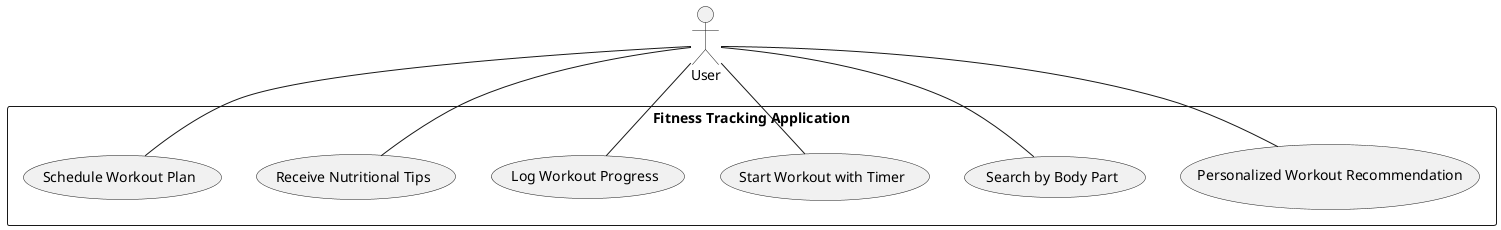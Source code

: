 @startuml

actor User

rectangle "Fitness Tracking Application" {
    usecase "Personalized Workout Recommendation" as U1
    usecase "Search by Body Part" as U2
    usecase "Start Workout with Timer" as U3
    usecase "Log Workout Progress" as U4
    usecase "Receive Nutritional Tips" as U5
    usecase "Schedule Workout Plan" as U6
}

User -- U1
User -- U2
User -- U3
User -- U4
User -- U5
User -- U6

@enduml

@startuml

title Activity Diagram - User Workout Flow

start
:User logs in;
:Selects workout preferences;
:Receives personalized workout recommendations;
if (Search by body part?) then (Yes)
    :User searches workout by body part;
endif
:Starts workout session;
:Workout timer starts;
while (More exercises left?) is (Yes)
    :Perform exercise;
    :Rest timer starts;
endwhile
:User logs progress;
:Receives nutritional tips;
:Schedules next workout;
stop

@enduml

@startuml

title Sequence Diagram - Workout Session

User -> System: Log in
User -> System: Select preferences
System -> User: Display workout recommendations
User -> System: Start workout
System -> User: Start exercise timer
User -> System: Perform workout
System -> User: Start rest timer
User -> System: Log progress
System -> User: Provide nutritional tips
User -> System: Schedule next workout

@enduml

@startuml

title Class Diagram - Fitness Tracking Application

class User {
    - username: String
    - age: Integer
    - fitnessGoal: String
    - workoutHistory: List<Workout>
    + selectPreferences()
    + logWorkout()
    + viewProgress()
}

class Workout {
    - name: String
    - duration: Integer
    - bodyPart: String
    + startTimer()
    + trackProgress()
}

class Nutrition {
    - mealPlans: List<String>
    + getRecommendations()
}

User "1" -- "*" Workout
User "1" -- "1" Nutrition

@enduml
